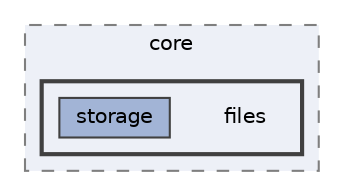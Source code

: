 digraph "C:/Users/LukeMabie/documents/Development/Password_Saver_Using_Django-master/venv/Lib/site-packages/django/core/files"
{
 // LATEX_PDF_SIZE
  bgcolor="transparent";
  edge [fontname=Helvetica,fontsize=10,labelfontname=Helvetica,labelfontsize=10];
  node [fontname=Helvetica,fontsize=10,shape=box,height=0.2,width=0.4];
  compound=true
  subgraph clusterdir_0da3febc3e5a89c4a2c38ea720ac07f4 {
    graph [ bgcolor="#edf0f7", pencolor="grey50", label="core", fontname=Helvetica,fontsize=10 style="filled,dashed", URL="dir_0da3febc3e5a89c4a2c38ea720ac07f4.html",tooltip=""]
  subgraph clusterdir_fdb5b39f42b465d3dc57f199c900a399 {
    graph [ bgcolor="#edf0f7", pencolor="grey25", label="", fontname=Helvetica,fontsize=10 style="filled,bold", URL="dir_fdb5b39f42b465d3dc57f199c900a399.html",tooltip=""]
    dir_fdb5b39f42b465d3dc57f199c900a399 [shape=plaintext, label="files"];
  dir_79afd01c69ce24ca7585184970d37224 [label="storage", fillcolor="#a2b4d6", color="grey25", style="filled", URL="dir_79afd01c69ce24ca7585184970d37224.html",tooltip=""];
  }
  }
}

